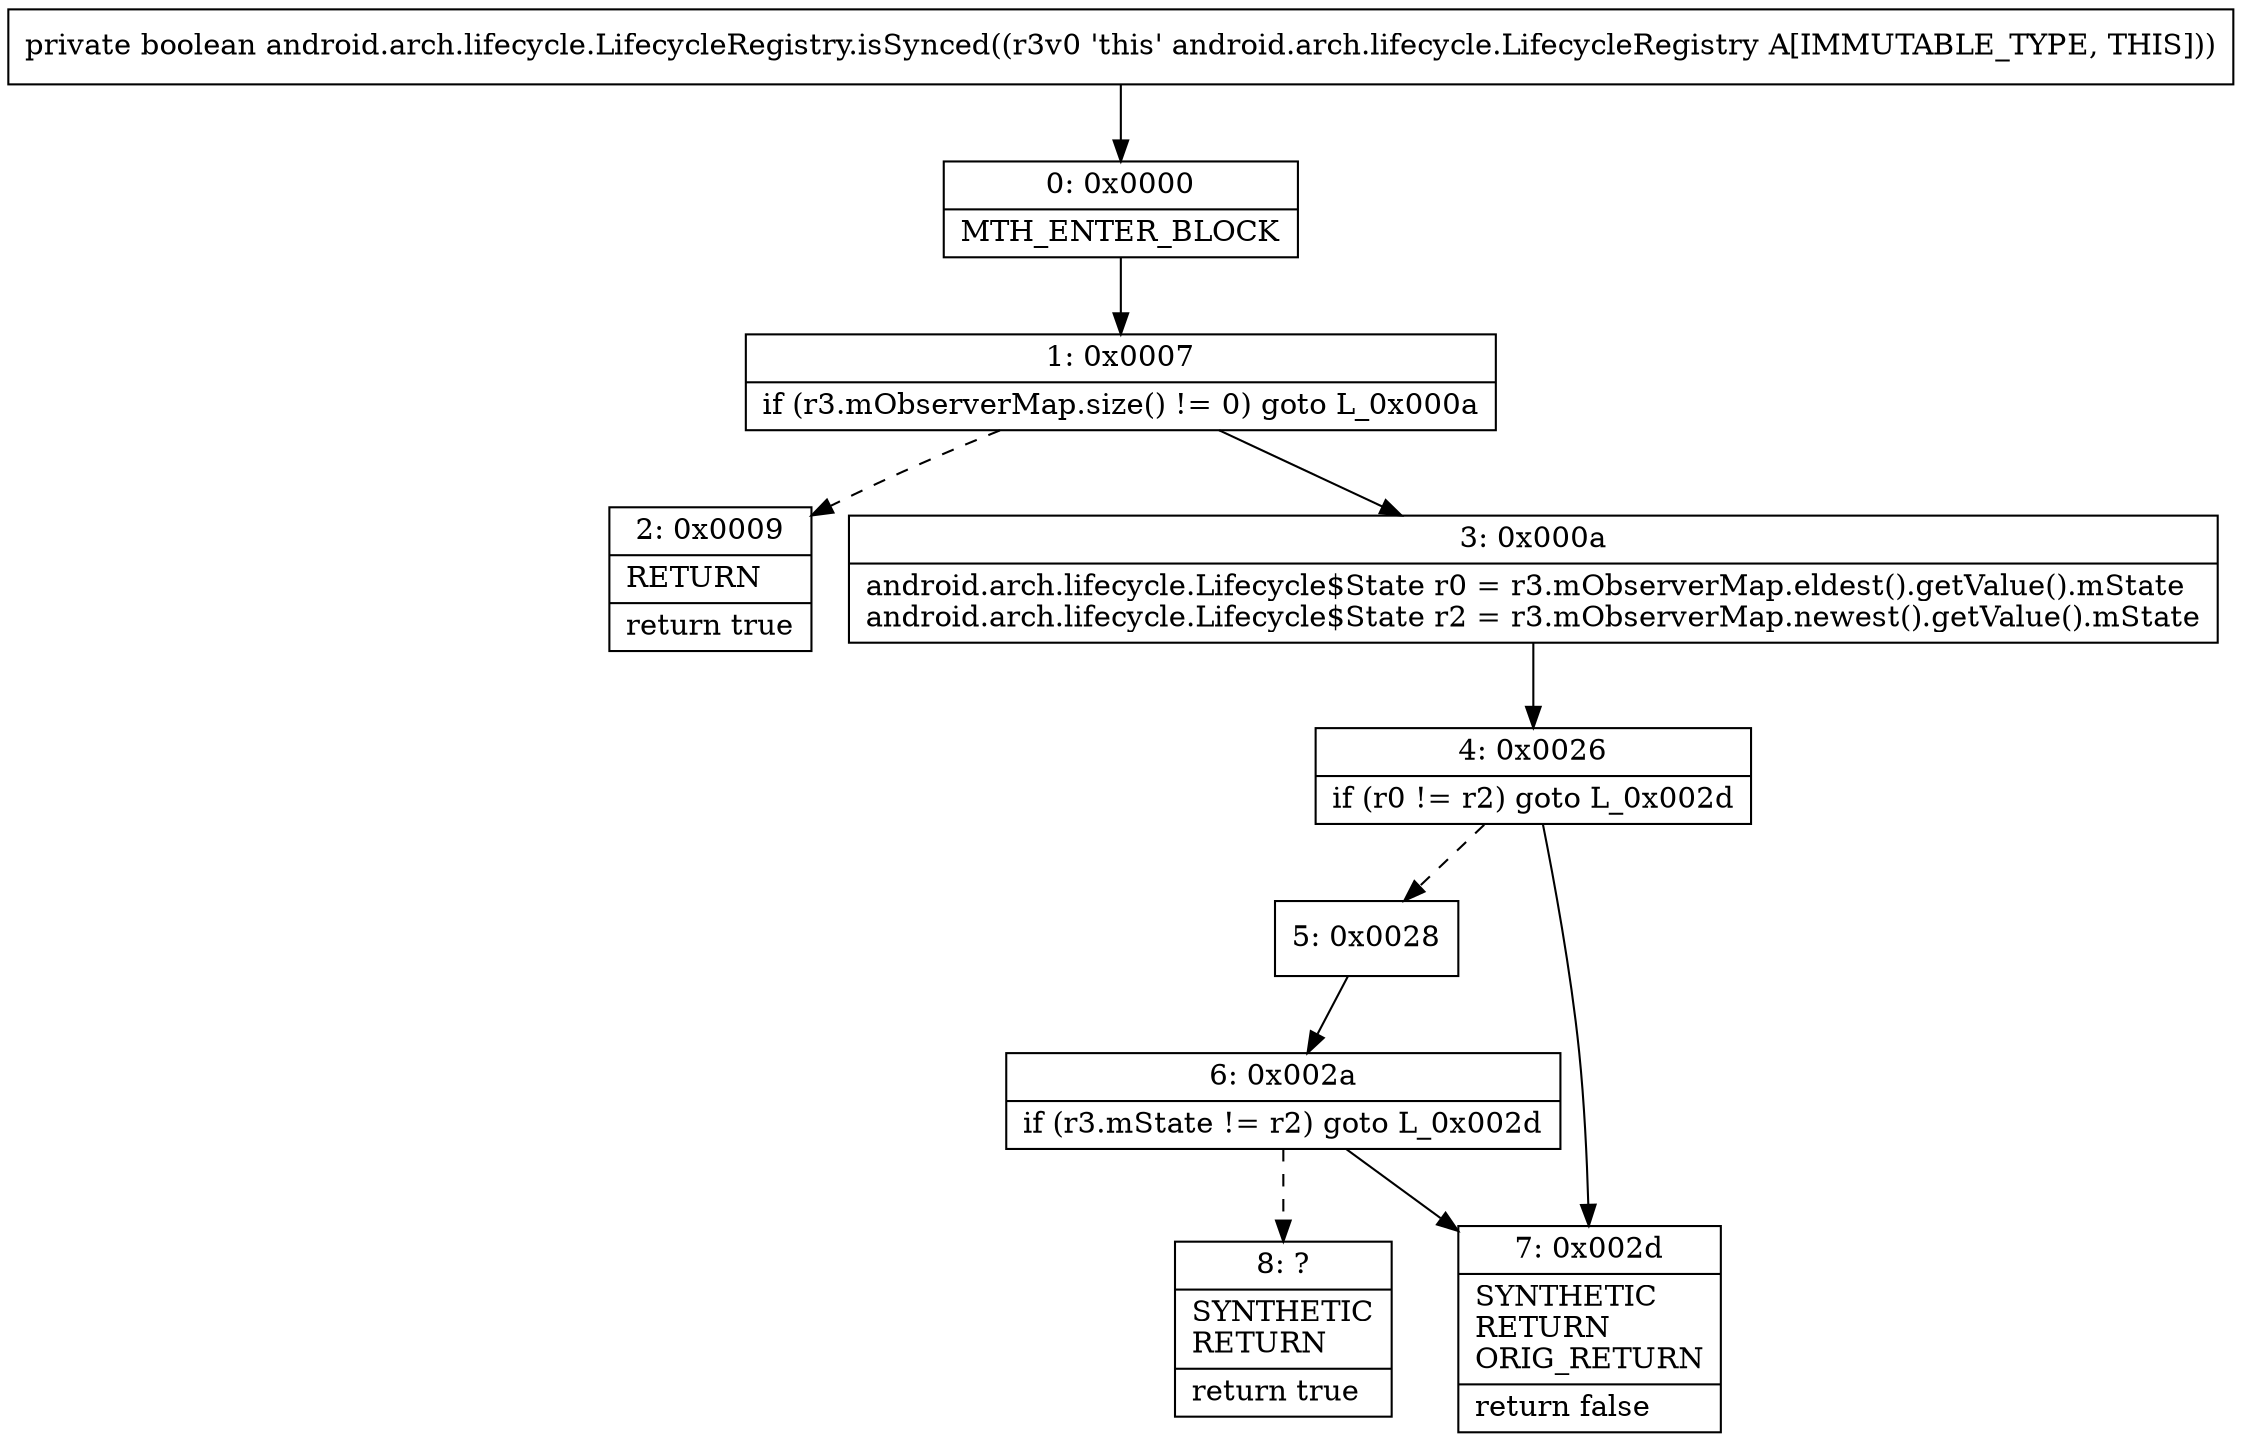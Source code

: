 digraph "CFG forandroid.arch.lifecycle.LifecycleRegistry.isSynced()Z" {
Node_0 [shape=record,label="{0\:\ 0x0000|MTH_ENTER_BLOCK\l}"];
Node_1 [shape=record,label="{1\:\ 0x0007|if (r3.mObserverMap.size() != 0) goto L_0x000a\l}"];
Node_2 [shape=record,label="{2\:\ 0x0009|RETURN\l|return true\l}"];
Node_3 [shape=record,label="{3\:\ 0x000a|android.arch.lifecycle.Lifecycle$State r0 = r3.mObserverMap.eldest().getValue().mState\landroid.arch.lifecycle.Lifecycle$State r2 = r3.mObserverMap.newest().getValue().mState\l}"];
Node_4 [shape=record,label="{4\:\ 0x0026|if (r0 != r2) goto L_0x002d\l}"];
Node_5 [shape=record,label="{5\:\ 0x0028}"];
Node_6 [shape=record,label="{6\:\ 0x002a|if (r3.mState != r2) goto L_0x002d\l}"];
Node_7 [shape=record,label="{7\:\ 0x002d|SYNTHETIC\lRETURN\lORIG_RETURN\l|return false\l}"];
Node_8 [shape=record,label="{8\:\ ?|SYNTHETIC\lRETURN\l|return true\l}"];
MethodNode[shape=record,label="{private boolean android.arch.lifecycle.LifecycleRegistry.isSynced((r3v0 'this' android.arch.lifecycle.LifecycleRegistry A[IMMUTABLE_TYPE, THIS])) }"];
MethodNode -> Node_0;
Node_0 -> Node_1;
Node_1 -> Node_2[style=dashed];
Node_1 -> Node_3;
Node_3 -> Node_4;
Node_4 -> Node_5[style=dashed];
Node_4 -> Node_7;
Node_5 -> Node_6;
Node_6 -> Node_7;
Node_6 -> Node_8[style=dashed];
}

